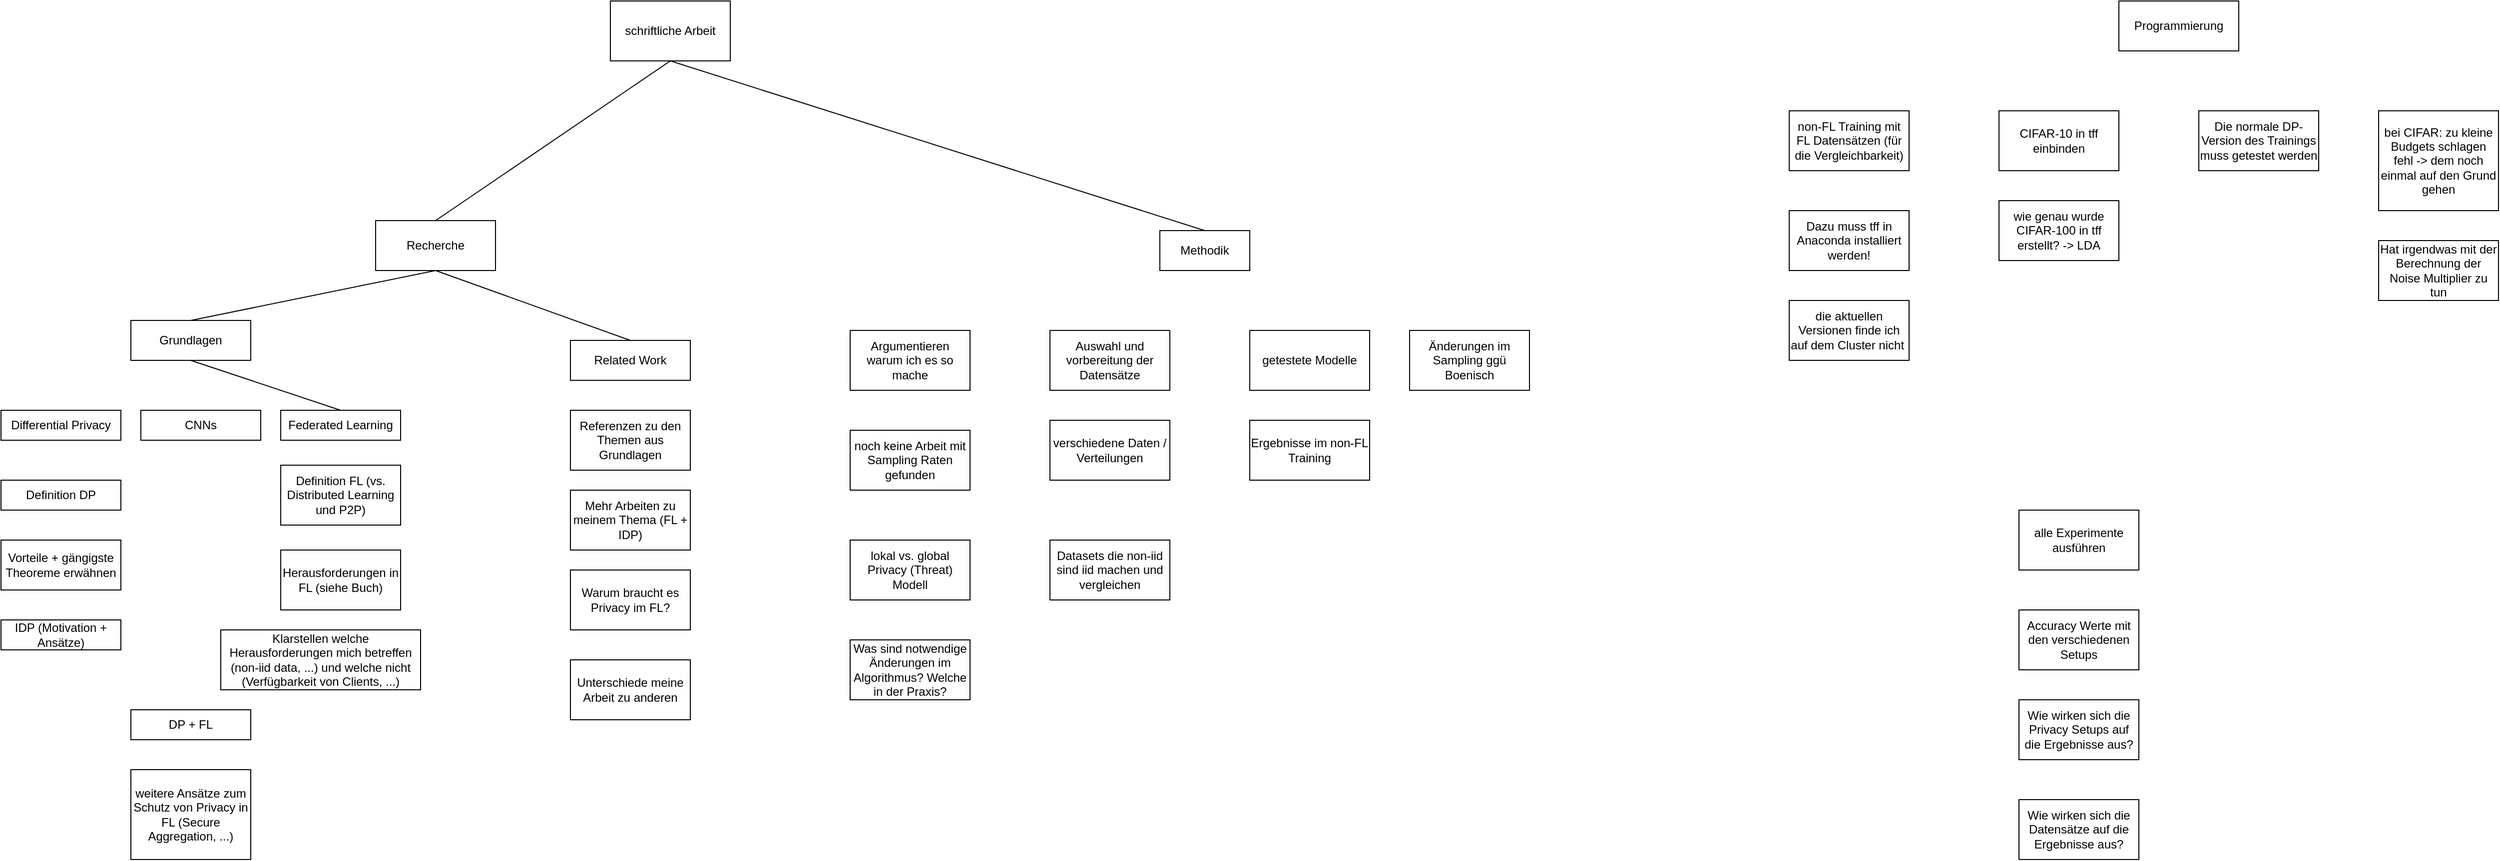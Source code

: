 <mxfile version="21.5.0" type="device">
  <diagram name="Page-1" id="npcaDpJC0nhWCueivPFb">
    <mxGraphModel dx="1516" dy="937" grid="1" gridSize="10" guides="1" tooltips="1" connect="1" arrows="1" fold="1" page="1" pageScale="1" pageWidth="3300" pageHeight="4681" math="0" shadow="0">
      <root>
        <mxCell id="0" />
        <mxCell id="1" parent="0" />
        <mxCell id="ySH65e0I9kpK-tleo24m-2" value="Programmierung" style="rounded=0;whiteSpace=wrap;html=1;" vertex="1" parent="1">
          <mxGeometry x="2200" y="40" width="120" height="50" as="geometry" />
        </mxCell>
        <mxCell id="ySH65e0I9kpK-tleo24m-3" value="Recherche" style="rounded=0;whiteSpace=wrap;html=1;" vertex="1" parent="1">
          <mxGeometry x="455" y="260" width="120" height="50" as="geometry" />
        </mxCell>
        <mxCell id="ySH65e0I9kpK-tleo24m-4" value="Related Work" style="rounded=0;whiteSpace=wrap;html=1;" vertex="1" parent="1">
          <mxGeometry x="650" y="380" width="120" height="40" as="geometry" />
        </mxCell>
        <mxCell id="ySH65e0I9kpK-tleo24m-5" value="" style="endArrow=none;html=1;rounded=0;entryX=0.5;entryY=1;entryDx=0;entryDy=0;exitX=0.5;exitY=0;exitDx=0;exitDy=0;" edge="1" parent="1" source="ySH65e0I9kpK-tleo24m-4" target="ySH65e0I9kpK-tleo24m-3">
          <mxGeometry width="50" height="50" relative="1" as="geometry">
            <mxPoint x="305" y="620" as="sourcePoint" />
            <mxPoint x="355" y="570" as="targetPoint" />
          </mxGeometry>
        </mxCell>
        <mxCell id="ySH65e0I9kpK-tleo24m-6" value="Grundlagen" style="rounded=0;whiteSpace=wrap;html=1;" vertex="1" parent="1">
          <mxGeometry x="210" y="360" width="120" height="40" as="geometry" />
        </mxCell>
        <mxCell id="ySH65e0I9kpK-tleo24m-7" value="" style="endArrow=none;html=1;rounded=0;entryX=0.5;entryY=1;entryDx=0;entryDy=0;exitX=0.5;exitY=0;exitDx=0;exitDy=0;" edge="1" parent="1" source="ySH65e0I9kpK-tleo24m-6" target="ySH65e0I9kpK-tleo24m-3">
          <mxGeometry width="50" height="50" relative="1" as="geometry">
            <mxPoint x="305" y="620" as="sourcePoint" />
            <mxPoint x="355" y="570" as="targetPoint" />
          </mxGeometry>
        </mxCell>
        <mxCell id="ySH65e0I9kpK-tleo24m-8" value="Definition DP" style="rounded=0;whiteSpace=wrap;html=1;" vertex="1" parent="1">
          <mxGeometry x="80" y="520" width="120" height="30" as="geometry" />
        </mxCell>
        <mxCell id="ySH65e0I9kpK-tleo24m-9" value="Vorteile + gängigste Theoreme erwähnen" style="rounded=0;whiteSpace=wrap;html=1;" vertex="1" parent="1">
          <mxGeometry x="80" y="580" width="120" height="50" as="geometry" />
        </mxCell>
        <mxCell id="ySH65e0I9kpK-tleo24m-10" value="Differential Privacy" style="rounded=0;whiteSpace=wrap;html=1;" vertex="1" parent="1">
          <mxGeometry x="80" y="450" width="120" height="30" as="geometry" />
        </mxCell>
        <mxCell id="ySH65e0I9kpK-tleo24m-11" value="Federated Learning" style="rounded=0;whiteSpace=wrap;html=1;" vertex="1" parent="1">
          <mxGeometry x="360" y="450" width="120" height="30" as="geometry" />
        </mxCell>
        <mxCell id="ySH65e0I9kpK-tleo24m-12" value="" style="endArrow=none;html=1;rounded=0;exitX=0.5;exitY=1;exitDx=0;exitDy=0;entryX=0.5;entryY=0;entryDx=0;entryDy=0;" edge="1" parent="1" source="ySH65e0I9kpK-tleo24m-6" target="ySH65e0I9kpK-tleo24m-11">
          <mxGeometry width="50" height="50" relative="1" as="geometry">
            <mxPoint x="470" y="440" as="sourcePoint" />
            <mxPoint x="520" y="390" as="targetPoint" />
          </mxGeometry>
        </mxCell>
        <mxCell id="ySH65e0I9kpK-tleo24m-13" value="Herausforderungen in FL (siehe Buch)" style="rounded=0;whiteSpace=wrap;html=1;" vertex="1" parent="1">
          <mxGeometry x="360" y="590" width="120" height="60" as="geometry" />
        </mxCell>
        <mxCell id="ySH65e0I9kpK-tleo24m-14" value="Definition FL (vs. Distributed Learning und P2P)" style="rounded=0;whiteSpace=wrap;html=1;" vertex="1" parent="1">
          <mxGeometry x="360" y="505" width="120" height="60" as="geometry" />
        </mxCell>
        <mxCell id="ySH65e0I9kpK-tleo24m-15" value="Mehr Arbeiten zu meinem Thema (FL + IDP)" style="rounded=0;whiteSpace=wrap;html=1;" vertex="1" parent="1">
          <mxGeometry x="650" y="530" width="120" height="60" as="geometry" />
        </mxCell>
        <mxCell id="ySH65e0I9kpK-tleo24m-16" value="IDP (Motivation + Ansätze)" style="rounded=0;whiteSpace=wrap;html=1;" vertex="1" parent="1">
          <mxGeometry x="80" y="660" width="120" height="30" as="geometry" />
        </mxCell>
        <mxCell id="ySH65e0I9kpK-tleo24m-17" value="DP + FL" style="rounded=0;whiteSpace=wrap;html=1;" vertex="1" parent="1">
          <mxGeometry x="210" y="750" width="120" height="30" as="geometry" />
        </mxCell>
        <mxCell id="ySH65e0I9kpK-tleo24m-18" value="weitere Ansätze zum Schutz von Privacy in FL (Secure Aggregation, ...)" style="rounded=0;whiteSpace=wrap;html=1;" vertex="1" parent="1">
          <mxGeometry x="210" y="810" width="120" height="90" as="geometry" />
        </mxCell>
        <mxCell id="ySH65e0I9kpK-tleo24m-19" value="Referenzen zu den Themen aus Grundlagen" style="rounded=0;whiteSpace=wrap;html=1;" vertex="1" parent="1">
          <mxGeometry x="650" y="450" width="120" height="60" as="geometry" />
        </mxCell>
        <mxCell id="ySH65e0I9kpK-tleo24m-20" value="Klarstellen welche Herausforderungen mich betreffen (non-iid data, ...) und welche nicht (Verfügbarkeit von Clients, ...)" style="rounded=0;whiteSpace=wrap;html=1;" vertex="1" parent="1">
          <mxGeometry x="300" y="670" width="200" height="60" as="geometry" />
        </mxCell>
        <mxCell id="ySH65e0I9kpK-tleo24m-21" value="Methodik" style="rounded=0;whiteSpace=wrap;html=1;" vertex="1" parent="1">
          <mxGeometry x="1240" y="270" width="90" height="40" as="geometry" />
        </mxCell>
        <mxCell id="ySH65e0I9kpK-tleo24m-22" value="schriftliche Arbeit" style="rounded=0;whiteSpace=wrap;html=1;" vertex="1" parent="1">
          <mxGeometry x="690" y="40" width="120" height="60" as="geometry" />
        </mxCell>
        <mxCell id="ySH65e0I9kpK-tleo24m-23" value="" style="endArrow=none;html=1;rounded=0;entryX=0.5;entryY=1;entryDx=0;entryDy=0;exitX=0.5;exitY=0;exitDx=0;exitDy=0;" edge="1" parent="1" source="ySH65e0I9kpK-tleo24m-3" target="ySH65e0I9kpK-tleo24m-22">
          <mxGeometry width="50" height="50" relative="1" as="geometry">
            <mxPoint x="720" y="520" as="sourcePoint" />
            <mxPoint x="770" y="470" as="targetPoint" />
          </mxGeometry>
        </mxCell>
        <mxCell id="ySH65e0I9kpK-tleo24m-24" value="" style="endArrow=none;html=1;rounded=0;entryX=0.5;entryY=1;entryDx=0;entryDy=0;exitX=0.5;exitY=0;exitDx=0;exitDy=0;" edge="1" parent="1" source="ySH65e0I9kpK-tleo24m-21" target="ySH65e0I9kpK-tleo24m-22">
          <mxGeometry width="50" height="50" relative="1" as="geometry">
            <mxPoint x="800" y="260" as="sourcePoint" />
            <mxPoint x="850" y="210" as="targetPoint" />
          </mxGeometry>
        </mxCell>
        <mxCell id="ySH65e0I9kpK-tleo24m-25" value="Argumentieren warum ich es so mache" style="rounded=0;whiteSpace=wrap;html=1;" vertex="1" parent="1">
          <mxGeometry x="930" y="370" width="120" height="60" as="geometry" />
        </mxCell>
        <mxCell id="ySH65e0I9kpK-tleo24m-26" value="noch keine Arbeit mit Sampling Raten gefunden" style="rounded=0;whiteSpace=wrap;html=1;" vertex="1" parent="1">
          <mxGeometry x="930" y="470" width="120" height="60" as="geometry" />
        </mxCell>
        <mxCell id="ySH65e0I9kpK-tleo24m-27" value="lokal vs. global Privacy (Threat) Modell" style="rounded=0;whiteSpace=wrap;html=1;" vertex="1" parent="1">
          <mxGeometry x="930" y="580" width="120" height="60" as="geometry" />
        </mxCell>
        <mxCell id="ySH65e0I9kpK-tleo24m-28" value="Was sind notwendige Änderungen im Algorithmus? Welche in der Praxis?" style="rounded=0;whiteSpace=wrap;html=1;" vertex="1" parent="1">
          <mxGeometry x="930" y="680" width="120" height="60" as="geometry" />
        </mxCell>
        <mxCell id="ySH65e0I9kpK-tleo24m-29" value="Auswahl und vorbereitung der Datensätze" style="rounded=0;whiteSpace=wrap;html=1;" vertex="1" parent="1">
          <mxGeometry x="1130" y="370" width="120" height="60" as="geometry" />
        </mxCell>
        <mxCell id="ySH65e0I9kpK-tleo24m-30" value="getestete Modelle" style="rounded=0;whiteSpace=wrap;html=1;" vertex="1" parent="1">
          <mxGeometry x="1330" y="370" width="120" height="60" as="geometry" />
        </mxCell>
        <mxCell id="ySH65e0I9kpK-tleo24m-31" value="verschiedene Daten / Verteilungen" style="rounded=0;whiteSpace=wrap;html=1;" vertex="1" parent="1">
          <mxGeometry x="1130" y="460" width="120" height="60" as="geometry" />
        </mxCell>
        <mxCell id="ySH65e0I9kpK-tleo24m-32" value="Ergebnisse im non-FL Training" style="rounded=0;whiteSpace=wrap;html=1;" vertex="1" parent="1">
          <mxGeometry x="1330" y="460" width="120" height="60" as="geometry" />
        </mxCell>
        <mxCell id="ySH65e0I9kpK-tleo24m-33" value="non-FL Training mit FL Datensätzen (für die Vergleichbarkeit)" style="rounded=0;whiteSpace=wrap;html=1;" vertex="1" parent="1">
          <mxGeometry x="1870" y="150" width="120" height="60" as="geometry" />
        </mxCell>
        <mxCell id="ySH65e0I9kpK-tleo24m-34" value="Dazu muss tff in Anaconda installiert werden!" style="rounded=0;whiteSpace=wrap;html=1;" vertex="1" parent="1">
          <mxGeometry x="1870" y="250" width="120" height="60" as="geometry" />
        </mxCell>
        <mxCell id="ySH65e0I9kpK-tleo24m-35" value="die aktuellen Versionen finde ich auf dem Cluster nicht&amp;nbsp;" style="rounded=0;whiteSpace=wrap;html=1;" vertex="1" parent="1">
          <mxGeometry x="1870" y="340" width="120" height="60" as="geometry" />
        </mxCell>
        <mxCell id="ySH65e0I9kpK-tleo24m-36" value="Die normale DP-Version des Trainings muss getestet werden" style="rounded=0;whiteSpace=wrap;html=1;" vertex="1" parent="1">
          <mxGeometry x="2280" y="150" width="120" height="60" as="geometry" />
        </mxCell>
        <mxCell id="ySH65e0I9kpK-tleo24m-37" value="bei CIFAR: zu kleine Budgets schlagen fehl -&amp;gt; dem noch einmal auf den Grund gehen" style="rounded=0;whiteSpace=wrap;html=1;" vertex="1" parent="1">
          <mxGeometry x="2460" y="150" width="120" height="100" as="geometry" />
        </mxCell>
        <mxCell id="ySH65e0I9kpK-tleo24m-38" value="Hat irgendwas mit der Berechnung der Noise Multiplier zu tun" style="rounded=0;whiteSpace=wrap;html=1;" vertex="1" parent="1">
          <mxGeometry x="2460" y="280" width="120" height="60" as="geometry" />
        </mxCell>
        <mxCell id="ySH65e0I9kpK-tleo24m-39" value="alle Experimente ausführen" style="rounded=0;whiteSpace=wrap;html=1;" vertex="1" parent="1">
          <mxGeometry x="2100" y="550" width="120" height="60" as="geometry" />
        </mxCell>
        <mxCell id="ySH65e0I9kpK-tleo24m-40" value="Accuracy Werte mit den verschiedenen Setups" style="rounded=0;whiteSpace=wrap;html=1;" vertex="1" parent="1">
          <mxGeometry x="2100" y="650" width="120" height="60" as="geometry" />
        </mxCell>
        <mxCell id="ySH65e0I9kpK-tleo24m-41" value="Wie wirken sich die Privacy Setups auf die Ergebnisse aus?" style="rounded=0;whiteSpace=wrap;html=1;" vertex="1" parent="1">
          <mxGeometry x="2100" y="740" width="120" height="60" as="geometry" />
        </mxCell>
        <mxCell id="ySH65e0I9kpK-tleo24m-42" value="Wie wirken sich die Datensätze auf die Ergebnisse aus?" style="rounded=0;whiteSpace=wrap;html=1;" vertex="1" parent="1">
          <mxGeometry x="2100" y="840" width="120" height="60" as="geometry" />
        </mxCell>
        <mxCell id="ySH65e0I9kpK-tleo24m-43" value="CIFAR-10 in tff einbinden" style="rounded=0;whiteSpace=wrap;html=1;" vertex="1" parent="1">
          <mxGeometry x="2080" y="150" width="120" height="60" as="geometry" />
        </mxCell>
        <mxCell id="ySH65e0I9kpK-tleo24m-44" value="wie genau wurde CIFAR-100 in tff erstellt? -&amp;gt; LDA" style="rounded=0;whiteSpace=wrap;html=1;" vertex="1" parent="1">
          <mxGeometry x="2080" y="240" width="120" height="60" as="geometry" />
        </mxCell>
        <mxCell id="ySH65e0I9kpK-tleo24m-45" value="CNNs" style="rounded=0;whiteSpace=wrap;html=1;" vertex="1" parent="1">
          <mxGeometry x="220" y="450" width="120" height="30" as="geometry" />
        </mxCell>
        <mxCell id="ySH65e0I9kpK-tleo24m-46" value="Warum braucht es Privacy im FL?" style="rounded=0;whiteSpace=wrap;html=1;" vertex="1" parent="1">
          <mxGeometry x="650" y="610" width="120" height="60" as="geometry" />
        </mxCell>
        <mxCell id="ySH65e0I9kpK-tleo24m-47" value="Unterschiede meine Arbeit zu anderen" style="rounded=0;whiteSpace=wrap;html=1;" vertex="1" parent="1">
          <mxGeometry x="650" y="700" width="120" height="60" as="geometry" />
        </mxCell>
        <mxCell id="ySH65e0I9kpK-tleo24m-48" value="Änderungen im Sampling ggü Boenisch" style="rounded=0;whiteSpace=wrap;html=1;" vertex="1" parent="1">
          <mxGeometry x="1490" y="370" width="120" height="60" as="geometry" />
        </mxCell>
        <mxCell id="ySH65e0I9kpK-tleo24m-49" value="Datasets die non-iid sind iid machen und vergleichen" style="rounded=0;whiteSpace=wrap;html=1;" vertex="1" parent="1">
          <mxGeometry x="1130" y="580" width="120" height="60" as="geometry" />
        </mxCell>
      </root>
    </mxGraphModel>
  </diagram>
</mxfile>
